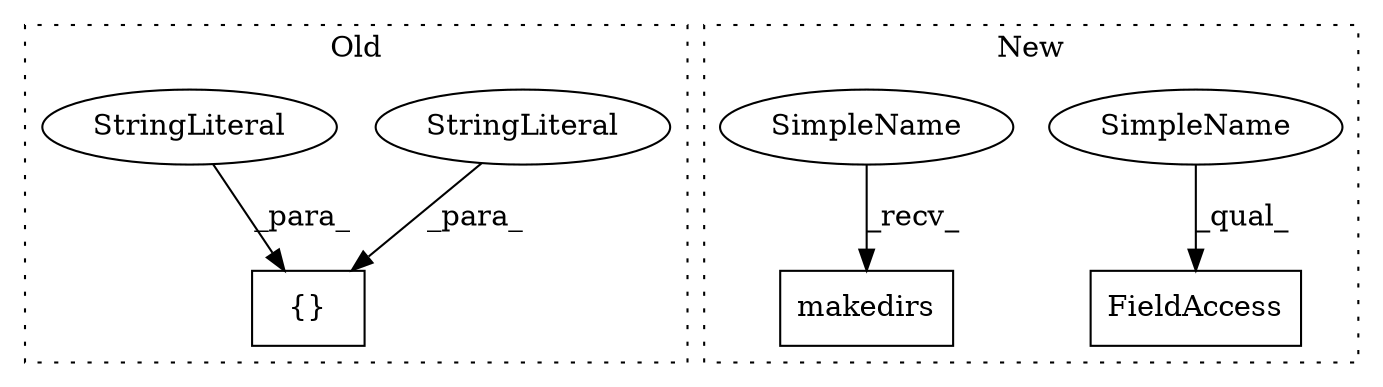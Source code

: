 digraph G {
subgraph cluster0 {
1 [label="{}" a="4" s="180,243" l="1,1" shape="box"];
3 [label="StringLiteral" a="45" s="188" l="6" shape="ellipse"];
4 [label="StringLiteral" a="45" s="202" l="6" shape="ellipse"];
label = "Old";
style="dotted";
}
subgraph cluster1 {
2 [label="makedirs" a="32" s="612,637" l="9,1" shape="box"];
5 [label="FieldAccess" a="22" s="251" l="7" shape="box"];
6 [label="SimpleName" a="42" s="251" l="2" shape="ellipse"];
7 [label="SimpleName" a="42" s="609" l="2" shape="ellipse"];
label = "New";
style="dotted";
}
3 -> 1 [label="_para_"];
4 -> 1 [label="_para_"];
6 -> 5 [label="_qual_"];
7 -> 2 [label="_recv_"];
}
